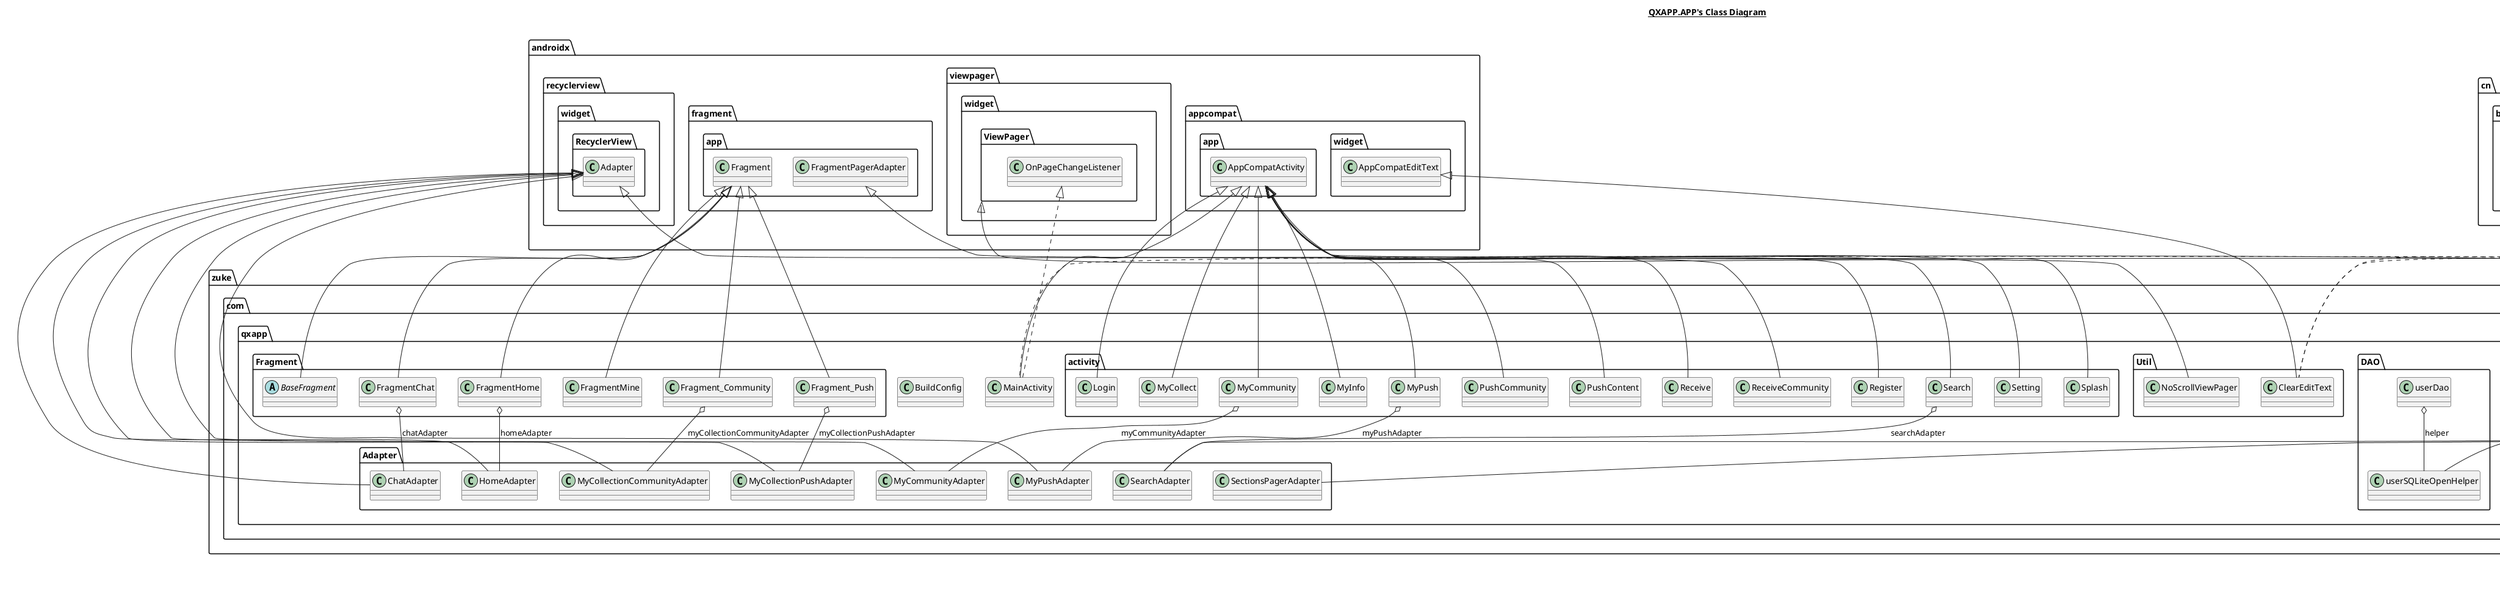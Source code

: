 @startuml

title __QXAPP.APP's Class Diagram__\n

  namespace zuke.com.qxapp {
    namespace Adapter {
      class zuke.com.qxapp.Adapter.ChatAdapter {
      }
    }
  }
  

  namespace zuke.com.qxapp {
    namespace Adapter {
      class zuke.com.qxapp.Adapter.HomeAdapter {
      }
    }
  }
  

  namespace zuke.com.qxapp {
    namespace Adapter {
      class zuke.com.qxapp.Adapter.MyCollectionCommunityAdapter {
      }
    }
  }
  

  namespace zuke.com.qxapp {
    namespace Adapter {
      class zuke.com.qxapp.Adapter.MyCollectionPushAdapter {
      }
    }
  }
  

  namespace zuke.com.qxapp {
    namespace Adapter {
      class zuke.com.qxapp.Adapter.MyCommunityAdapter {
      }
    }
  }
  

  namespace zuke.com.qxapp {
    namespace Adapter {
      class zuke.com.qxapp.Adapter.MyPushAdapter {
      }
    }
  }
  

  namespace zuke.com.qxapp {
    namespace Adapter {
      class zuke.com.qxapp.Adapter.SearchAdapter {
      }
    }
  }
  

  namespace zuke.com.qxapp {
    namespace Adapter {
      class zuke.com.qxapp.Adapter.SectionsPagerAdapter {
      }
    }
  }
  

  namespace zuke.com.qxapp {
    namespace Bean {
      class zuke.com.qxapp.Bean.Community {
      }
    }
  }
  

  namespace zuke.com.qxapp {
    namespace Bean {
      class zuke.com.qxapp.Bean.Post {
      }
    }
  }
  

  namespace zuke.com.qxapp {
    namespace Bean {
      class zuke.com.qxapp.Bean.User {
      }
    }
  }
  

  namespace zuke.com.qxapp {
    class zuke.com.qxapp.BuildConfig {
    }
  }
  

  namespace zuke.com.qxapp {
    namespace DAO {
      class zuke.com.qxapp.DAO.userDao {
      }
    }
  }
  

  namespace zuke.com.qxapp {
    namespace DAO {
      class zuke.com.qxapp.DAO.userSQLiteOpenHelper {
      }
    }
  }
  

  namespace zuke.com.qxapp {
    namespace Fragment {
      abstract class zuke.com.qxapp.Fragment.BaseFragment {
      }
    }
  }
  

  namespace zuke.com.qxapp {
    namespace Fragment {
      class zuke.com.qxapp.Fragment.FragmentChat {
      }
    }
  }
  

  namespace zuke.com.qxapp {
    namespace Fragment {
      class zuke.com.qxapp.Fragment.FragmentHome {
      }
    }
  }
  

  namespace zuke.com.qxapp {
    namespace Fragment {
      class zuke.com.qxapp.Fragment.FragmentMine {
      }
    }
  }
  

  namespace zuke.com.qxapp {
    namespace Fragment {
      class zuke.com.qxapp.Fragment.Fragment_Community {
      }
    }
  }
  

  namespace zuke.com.qxapp {
    namespace Fragment {
      class zuke.com.qxapp.Fragment.Fragment_Push {
      }
    }
  }
  

  namespace zuke.com.qxapp {
    class zuke.com.qxapp.MainActivity {
    }
  }
  

  namespace zuke.com.qxapp {
    namespace Util {
      class zuke.com.qxapp.Util.ClearEditText {
      }
    }
  }
  

  namespace zuke.com.qxapp {
    namespace Util {
      class zuke.com.qxapp.Util.NoScrollViewPager {
      }
    }
  }
  

  namespace zuke.com.qxapp {
    namespace activity {
      class zuke.com.qxapp.activity.Login {
      }
    }
  }
  

  namespace zuke.com.qxapp {
    namespace activity {
      class zuke.com.qxapp.activity.MyCollect {
      }
    }
  }
  

  namespace zuke.com.qxapp {
    namespace activity {
      class zuke.com.qxapp.activity.MyCommunity {
      }
    }
  }
  

  namespace zuke.com.qxapp {
    namespace activity {
      class zuke.com.qxapp.activity.MyInfo {
      }
    }
  }
  

  namespace zuke.com.qxapp {
    namespace activity {
      class zuke.com.qxapp.activity.MyPush {
      }
    }
  }
  

  namespace zuke.com.qxapp {
    namespace activity {
      class zuke.com.qxapp.activity.PushCommunity {
      }
    }
  }
  

  namespace zuke.com.qxapp {
    namespace activity {
      class zuke.com.qxapp.activity.PushContent {
      }
    }
  }
  

  namespace zuke.com.qxapp {
    namespace activity {
      class zuke.com.qxapp.activity.Receive {
      }
    }
  }
  

  namespace zuke.com.qxapp {
    namespace activity {
      class zuke.com.qxapp.activity.ReceiveCommunity {
      }
    }
  }
  

  namespace zuke.com.qxapp {
    namespace activity {
      class zuke.com.qxapp.activity.Register {
      }
    }
  }
  

  namespace zuke.com.qxapp {
    namespace activity {
      class zuke.com.qxapp.activity.Search {
      }
    }
  }
  

  namespace zuke.com.qxapp {
    namespace activity {
      class zuke.com.qxapp.activity.Setting {
      }
    }
  }
  

  namespace zuke.com.qxapp {
    namespace activity {
      class zuke.com.qxapp.activity.Splash {
      }
    }
  }
  

  zuke.com.qxapp.Adapter.ChatAdapter -up-|> androidx.recyclerview.widget.RecyclerView.Adapter
  zuke.com.qxapp.Adapter.ChatAdapter o-- zuke.com.qxapp.Adapter.ChatAdapter.RecyclerViewHolder : viewHolder
  zuke.com.qxapp.Adapter.HomeAdapter -up-|> androidx.recyclerview.widget.RecyclerView.Adapter
  zuke.com.qxapp.Adapter.HomeAdapter o-- zuke.com.qxapp.Adapter.HomeAdapter.RecyclerViewHolder : viewHolder
  zuke.com.qxapp.Adapter.MyCollectionCommunityAdapter -up-|> androidx.recyclerview.widget.RecyclerView.Adapter
  zuke.com.qxapp.Adapter.MyCollectionCommunityAdapter o-- zuke.com.qxapp.Adapter.MyCollectionCommunityAdapter.RecyclerViewHolder : viewHolder
  zuke.com.qxapp.Adapter.MyCollectionPushAdapter -up-|> androidx.recyclerview.widget.RecyclerView.Adapter
  zuke.com.qxapp.Adapter.MyCollectionPushAdapter o-- zuke.com.qxapp.Adapter.MyCollectionPushAdapter.RecyclerViewHolder : viewHolder
  zuke.com.qxapp.Adapter.MyCommunityAdapter -up-|> androidx.recyclerview.widget.RecyclerView.Adapter
  zuke.com.qxapp.Adapter.MyCommunityAdapter o-- zuke.com.qxapp.Adapter.MyCommunityAdapter.RecyclerViewHolder : viewHolder
  zuke.com.qxapp.Adapter.MyPushAdapter -up-|> androidx.recyclerview.widget.RecyclerView.Adapter
  zuke.com.qxapp.Adapter.SearchAdapter -up-|> androidx.recyclerview.widget.RecyclerView.Adapter
  zuke.com.qxapp.Adapter.SectionsPagerAdapter -up-|> androidx.fragment.app.FragmentPagerAdapter
  zuke.com.qxapp.Bean.Community -up-|> cn.bmob.v3.BmobObject
  zuke.com.qxapp.Bean.Community o-- zuke.com.qxapp.Bean.User : user
  zuke.com.qxapp.Bean.Post -up-|> cn.bmob.v3.BmobObject
  zuke.com.qxapp.Bean.Post o-- zuke.com.qxapp.Bean.User : author
  zuke.com.qxapp.Bean.User -up-|> cn.bmob.v3.BmobUser
  zuke.com.qxapp.DAO.userDao o-- zuke.com.qxapp.DAO.userSQLiteOpenHelper : helper
  zuke.com.qxapp.DAO.userSQLiteOpenHelper -up-|> android.database.sqlite.SQLiteOpenHelper
  zuke.com.qxapp.Fragment.BaseFragment -up-|> androidx.fragment.app.Fragment
  zuke.com.qxapp.Fragment.FragmentChat -up-|> androidx.fragment.app.Fragment
  zuke.com.qxapp.Fragment.FragmentChat o-- zuke.com.qxapp.Adapter.ChatAdapter : chatAdapter
  zuke.com.qxapp.Fragment.FragmentHome -up-|> androidx.fragment.app.Fragment
  zuke.com.qxapp.Fragment.FragmentHome o-- zuke.com.qxapp.Adapter.HomeAdapter : homeAdapter
  zuke.com.qxapp.Fragment.FragmentMine -up-|> androidx.fragment.app.Fragment
  zuke.com.qxapp.Fragment.Fragment_Community -up-|> androidx.fragment.app.Fragment
  zuke.com.qxapp.Fragment.Fragment_Community o-- zuke.com.qxapp.Adapter.MyCollectionCommunityAdapter : myCollectionCommunityAdapter
  zuke.com.qxapp.Fragment.Fragment_Push -up-|> androidx.fragment.app.Fragment
  zuke.com.qxapp.Fragment.Fragment_Push o-- zuke.com.qxapp.Adapter.MyCollectionPushAdapter : myCollectionPushAdapter
  zuke.com.qxapp.MainActivity .up.|> androidx.viewpager.widget.ViewPager.OnPageChangeListener
  zuke.com.qxapp.MainActivity .up.|> com.ashokvarma.bottomnavigation.BottomNavigationBar.OnTabSelectedListener
  zuke.com.qxapp.MainActivity -up-|> androidx.appcompat.app.AppCompatActivity
  zuke.com.qxapp.Util.ClearEditText .up.|> android.text.TextWatcher
  zuke.com.qxapp.Util.ClearEditText .up.|> android.view.View.OnFocusChangeListener
  zuke.com.qxapp.Util.ClearEditText -up-|> androidx.appcompat.widget.AppCompatEditText
  zuke.com.qxapp.Util.NoScrollViewPager -up-|> androidx.viewpager.widget.ViewPager
  zuke.com.qxapp.activity.Login -up-|> androidx.appcompat.app.AppCompatActivity
  zuke.com.qxapp.activity.MyCollect -up-|> androidx.appcompat.app.AppCompatActivity
  zuke.com.qxapp.activity.MyCommunity -up-|> androidx.appcompat.app.AppCompatActivity
  zuke.com.qxapp.activity.MyCommunity o-- zuke.com.qxapp.Adapter.MyCommunityAdapter : myCommunityAdapter
  zuke.com.qxapp.activity.MyInfo -up-|> androidx.appcompat.app.AppCompatActivity
  zuke.com.qxapp.activity.MyPush -up-|> androidx.appcompat.app.AppCompatActivity
  zuke.com.qxapp.activity.MyPush o-- zuke.com.qxapp.Adapter.MyPushAdapter : myPushAdapter
  zuke.com.qxapp.activity.PushCommunity -up-|> androidx.appcompat.app.AppCompatActivity
  zuke.com.qxapp.activity.PushContent -up-|> androidx.appcompat.app.AppCompatActivity
  zuke.com.qxapp.activity.Receive -up-|> androidx.appcompat.app.AppCompatActivity
  zuke.com.qxapp.activity.ReceiveCommunity -up-|> androidx.appcompat.app.AppCompatActivity
  zuke.com.qxapp.activity.Register -up-|> androidx.appcompat.app.AppCompatActivity
  zuke.com.qxapp.activity.Search -up-|> androidx.appcompat.app.AppCompatActivity
  zuke.com.qxapp.activity.Search o-- zuke.com.qxapp.Adapter.SearchAdapter : searchAdapter
  zuke.com.qxapp.activity.Setting -up-|> androidx.appcompat.app.AppCompatActivity
  zuke.com.qxapp.activity.Splash -up-|> androidx.appcompat.app.AppCompatActivity


right footer


PlantUML diagram generated by SketchIt! (https://bitbucket.org/pmesmeur/sketch.it)
For more information about this tool, please contact philippe.mesmeur@gmail.com
endfooter

@enduml

